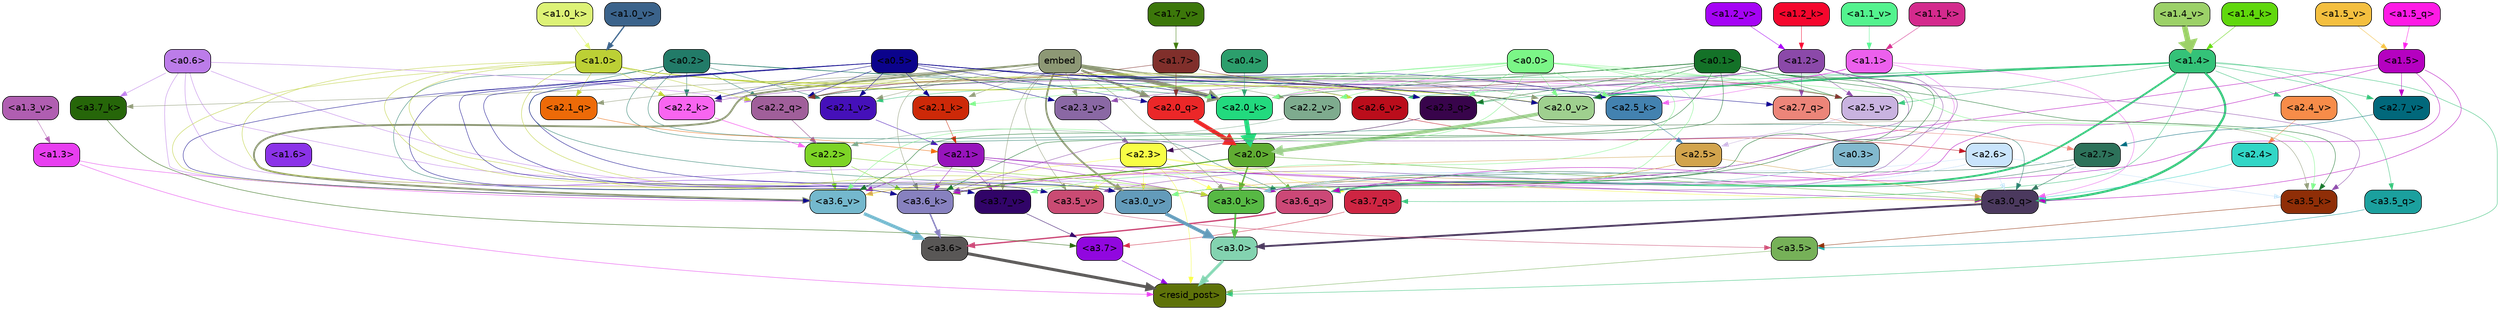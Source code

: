 strict digraph "" {
	graph [bgcolor=transparent,
		layout=dot,
		overlap=false,
		splines=true
	];
	"<a3.7>"	[color=black,
		fillcolor="#9107df",
		fontname=Helvetica,
		shape=box,
		style="filled, rounded"];
	"<resid_post>"	[color=black,
		fillcolor="#5e7209",
		fontname=Helvetica,
		shape=box,
		style="filled, rounded"];
	"<a3.7>" -> "<resid_post>"	[color="#9107df",
		penwidth=0.6239100098609924];
	"<a3.6>"	[color=black,
		fillcolor="#595756",
		fontname=Helvetica,
		shape=box,
		style="filled, rounded"];
	"<a3.6>" -> "<resid_post>"	[color="#595756",
		penwidth=4.569062113761902];
	"<a3.5>"	[color=black,
		fillcolor="#76b158",
		fontname=Helvetica,
		shape=box,
		style="filled, rounded"];
	"<a3.5>" -> "<resid_post>"	[color="#76b158",
		penwidth=0.6];
	"<a3.0>"	[color=black,
		fillcolor="#83d3b0",
		fontname=Helvetica,
		shape=box,
		style="filled, rounded"];
	"<a3.0>" -> "<resid_post>"	[color="#83d3b0",
		penwidth=4.283544182777405];
	"<a2.3>"	[color=black,
		fillcolor="#f8fe45",
		fontname=Helvetica,
		shape=box,
		style="filled, rounded"];
	"<a2.3>" -> "<resid_post>"	[color="#f8fe45",
		penwidth=0.6];
	"<a3.7_q>"	[color=black,
		fillcolor="#ce2542",
		fontname=Helvetica,
		shape=box,
		style="filled, rounded"];
	"<a2.3>" -> "<a3.7_q>"	[color="#f8fe45",
		penwidth=0.6];
	"<a3.6_q>"	[color=black,
		fillcolor="#cc4877",
		fontname=Helvetica,
		shape=box,
		style="filled, rounded"];
	"<a2.3>" -> "<a3.6_q>"	[color="#f8fe45",
		penwidth=0.6];
	"<a3.0_q>"	[color=black,
		fillcolor="#4b395e",
		fontname=Helvetica,
		shape=box,
		style="filled, rounded"];
	"<a2.3>" -> "<a3.0_q>"	[color="#f8fe45",
		penwidth=0.6];
	"<a3.0_k>"	[color=black,
		fillcolor="#57b944",
		fontname=Helvetica,
		shape=box,
		style="filled, rounded"];
	"<a2.3>" -> "<a3.0_k>"	[color="#f8fe45",
		penwidth=0.6];
	"<a3.6_v>"	[color=black,
		fillcolor="#74b8cd",
		fontname=Helvetica,
		shape=box,
		style="filled, rounded"];
	"<a2.3>" -> "<a3.6_v>"	[color="#f8fe45",
		penwidth=0.6];
	"<a3.5_v>"	[color=black,
		fillcolor="#ca4b73",
		fontname=Helvetica,
		shape=box,
		style="filled, rounded"];
	"<a2.3>" -> "<a3.5_v>"	[color="#f8fe45",
		penwidth=0.6];
	"<a3.0_v>"	[color=black,
		fillcolor="#639bba",
		fontname=Helvetica,
		shape=box,
		style="filled, rounded"];
	"<a2.3>" -> "<a3.0_v>"	[color="#f8fe45",
		penwidth=0.6];
	"<a1.4>"	[color=black,
		fillcolor="#34c278",
		fontname=Helvetica,
		shape=box,
		style="filled, rounded"];
	"<a1.4>" -> "<resid_post>"	[color="#34c278",
		penwidth=0.6];
	"<a1.4>" -> "<a3.7_q>"	[color="#34c278",
		penwidth=0.6];
	"<a1.4>" -> "<a3.6_q>"	[color="#34c278",
		penwidth=2.7934007048606873];
	"<a3.5_q>"	[color=black,
		fillcolor="#1ba09e",
		fontname=Helvetica,
		shape=box,
		style="filled, rounded"];
	"<a1.4>" -> "<a3.5_q>"	[color="#34c278",
		penwidth=0.6];
	"<a1.4>" -> "<a3.0_q>"	[color="#34c278",
		penwidth=3.340754985809326];
	"<a2.3_q>"	[color=black,
		fillcolor="#38044b",
		fontname=Helvetica,
		shape=box,
		style="filled, rounded"];
	"<a1.4>" -> "<a2.3_q>"	[color="#34c278",
		penwidth=0.6];
	"<a2.7_v>"	[color=black,
		fillcolor="#01687b",
		fontname=Helvetica,
		shape=box,
		style="filled, rounded"];
	"<a1.4>" -> "<a2.7_v>"	[color="#34c278",
		penwidth=0.6];
	"<a2.6_v>"	[color=black,
		fillcolor="#bb0d1b",
		fontname=Helvetica,
		shape=box,
		style="filled, rounded"];
	"<a1.4>" -> "<a2.6_v>"	[color="#34c278",
		penwidth=0.6];
	"<a2.5_v>"	[color=black,
		fillcolor="#c9b3e0",
		fontname=Helvetica,
		shape=box,
		style="filled, rounded"];
	"<a1.4>" -> "<a2.5_v>"	[color="#34c278",
		penwidth=0.6];
	"<a2.4_v>"	[color=black,
		fillcolor="#f78c49",
		fontname=Helvetica,
		shape=box,
		style="filled, rounded"];
	"<a1.4>" -> "<a2.4_v>"	[color="#34c278",
		penwidth=0.6];
	"<a2.1_v>"	[color=black,
		fillcolor="#4510b9",
		fontname=Helvetica,
		shape=box,
		style="filled, rounded"];
	"<a1.4>" -> "<a2.1_v>"	[color="#34c278",
		penwidth=0.6];
	"<a2.0_v>"	[color=black,
		fillcolor="#9fd08f",
		fontname=Helvetica,
		shape=box,
		style="filled, rounded"];
	"<a1.4>" -> "<a2.0_v>"	[color="#34c278",
		penwidth=2.268759250640869];
	"<a1.3>"	[color=black,
		fillcolor="#e83ef0",
		fontname=Helvetica,
		shape=box,
		style="filled, rounded"];
	"<a1.3>" -> "<resid_post>"	[color="#e83ef0",
		penwidth=0.6];
	"<a1.3>" -> "<a3.6_v>"	[color="#e83ef0",
		penwidth=0.6];
	"<a3.7_q>" -> "<a3.7>"	[color="#ce2542",
		penwidth=0.6];
	"<a3.6_q>" -> "<a3.6>"	[color="#cc4877",
		penwidth=2.0347584784030914];
	"<a3.5_q>" -> "<a3.5>"	[color="#1ba09e",
		penwidth=0.6];
	"<a3.0_q>" -> "<a3.0>"	[color="#4b395e",
		penwidth=2.8635367155075073];
	"<a3.7_k>"	[color=black,
		fillcolor="#266609",
		fontname=Helvetica,
		shape=box,
		style="filled, rounded"];
	"<a3.7_k>" -> "<a3.7>"	[color="#266609",
		penwidth=0.6];
	"<a3.6_k>"	[color=black,
		fillcolor="#8781bf",
		fontname=Helvetica,
		shape=box,
		style="filled, rounded"];
	"<a3.6_k>" -> "<a3.6>"	[color="#8781bf",
		penwidth=2.1760786175727844];
	"<a3.5_k>"	[color=black,
		fillcolor="#8f2e07",
		fontname=Helvetica,
		shape=box,
		style="filled, rounded"];
	"<a3.5_k>" -> "<a3.5>"	[color="#8f2e07",
		penwidth=0.6];
	"<a3.0_k>" -> "<a3.0>"	[color="#57b944",
		penwidth=2.632905662059784];
	"<a3.7_v>"	[color=black,
		fillcolor="#310468",
		fontname=Helvetica,
		shape=box,
		style="filled, rounded"];
	"<a3.7_v>" -> "<a3.7>"	[color="#310468",
		penwidth=0.6];
	"<a3.6_v>" -> "<a3.6>"	[color="#74b8cd",
		penwidth=4.981305837631226];
	"<a3.5_v>" -> "<a3.5>"	[color="#ca4b73",
		penwidth=0.6];
	"<a3.0_v>" -> "<a3.0>"	[color="#639bba",
		penwidth=5.168330669403076];
	"<a2.7>"	[color=black,
		fillcolor="#2d725a",
		fontname=Helvetica,
		shape=box,
		style="filled, rounded"];
	"<a2.7>" -> "<a3.6_q>"	[color="#2d725a",
		penwidth=0.6];
	"<a2.7>" -> "<a3.0_q>"	[color="#2d725a",
		penwidth=0.6];
	"<a2.7>" -> "<a3.0_k>"	[color="#2d725a",
		penwidth=0.6];
	"<a2.6>"	[color=black,
		fillcolor="#c9e4fc",
		fontname=Helvetica,
		shape=box,
		style="filled, rounded"];
	"<a2.6>" -> "<a3.6_q>"	[color="#c9e4fc",
		penwidth=0.6];
	"<a2.6>" -> "<a3.0_q>"	[color="#c9e4fc",
		penwidth=0.6];
	"<a2.6>" -> "<a3.6_k>"	[color="#c9e4fc",
		penwidth=0.6];
	"<a2.6>" -> "<a3.5_k>"	[color="#c9e4fc",
		penwidth=0.6];
	"<a2.6>" -> "<a3.0_k>"	[color="#c9e4fc",
		penwidth=0.6];
	"<a2.1>"	[color=black,
		fillcolor="#9714bc",
		fontname=Helvetica,
		shape=box,
		style="filled, rounded"];
	"<a2.1>" -> "<a3.6_q>"	[color="#9714bc",
		penwidth=0.6];
	"<a2.1>" -> "<a3.0_q>"	[color="#9714bc",
		penwidth=0.6];
	"<a2.1>" -> "<a3.6_k>"	[color="#9714bc",
		penwidth=0.6];
	"<a2.1>" -> "<a3.0_k>"	[color="#9714bc",
		penwidth=0.6];
	"<a2.1>" -> "<a3.7_v>"	[color="#9714bc",
		penwidth=0.6];
	"<a2.1>" -> "<a3.6_v>"	[color="#9714bc",
		penwidth=0.6];
	"<a2.0>"	[color=black,
		fillcolor="#60ac32",
		fontname=Helvetica,
		shape=box,
		style="filled, rounded"];
	"<a2.0>" -> "<a3.6_q>"	[color="#60ac32",
		penwidth=0.6];
	"<a2.0>" -> "<a3.0_q>"	[color="#60ac32",
		penwidth=0.6];
	"<a2.0>" -> "<a3.6_k>"	[color="#60ac32",
		penwidth=1.6382827460765839];
	"<a2.0>" -> "<a3.0_k>"	[color="#60ac32",
		penwidth=2.161143198609352];
	"<a1.5>"	[color=black,
		fillcolor="#b501c0",
		fontname=Helvetica,
		shape=box,
		style="filled, rounded"];
	"<a1.5>" -> "<a3.6_q>"	[color="#b501c0",
		penwidth=0.6];
	"<a1.5>" -> "<a3.0_q>"	[color="#b501c0",
		penwidth=0.6];
	"<a1.5>" -> "<a3.6_k>"	[color="#b501c0",
		penwidth=0.6];
	"<a1.5>" -> "<a3.0_k>"	[color="#b501c0",
		penwidth=0.6];
	"<a1.5>" -> "<a2.7_v>"	[color="#b501c0",
		penwidth=0.6];
	"<a0.2>"	[color=black,
		fillcolor="#227b68",
		fontname=Helvetica,
		shape=box,
		style="filled, rounded"];
	"<a0.2>" -> "<a3.6_q>"	[color="#227b68",
		penwidth=0.6];
	"<a0.2>" -> "<a3.0_q>"	[color="#227b68",
		penwidth=0.6];
	"<a0.2>" -> "<a3.6_k>"	[color="#227b68",
		penwidth=0.6];
	"<a0.2>" -> "<a3.0_k>"	[color="#227b68",
		penwidth=0.6];
	"<a2.2_q>"	[color=black,
		fillcolor="#a05f9a",
		fontname=Helvetica,
		shape=box,
		style="filled, rounded"];
	"<a0.2>" -> "<a2.2_q>"	[color="#227b68",
		penwidth=0.6];
	"<a2.2_k>"	[color=black,
		fillcolor="#f865f0",
		fontname=Helvetica,
		shape=box,
		style="filled, rounded"];
	"<a0.2>" -> "<a2.2_k>"	[color="#227b68",
		penwidth=0.6];
	"<a2.0_k>"	[color=black,
		fillcolor="#22da7e",
		fontname=Helvetica,
		shape=box,
		style="filled, rounded"];
	"<a0.2>" -> "<a2.0_k>"	[color="#227b68",
		penwidth=0.6];
	"<a0.2>" -> "<a2.1_v>"	[color="#227b68",
		penwidth=0.6];
	"<a0.2>" -> "<a2.0_v>"	[color="#227b68",
		penwidth=0.6];
	"<a2.5>"	[color=black,
		fillcolor="#d2a44d",
		fontname=Helvetica,
		shape=box,
		style="filled, rounded"];
	"<a2.5>" -> "<a3.0_q>"	[color="#d2a44d",
		penwidth=0.6];
	"<a2.5>" -> "<a3.0_k>"	[color="#d2a44d",
		penwidth=0.6];
	"<a2.5>" -> "<a3.6_v>"	[color="#d2a44d",
		penwidth=0.6];
	"<a2.5>" -> "<a3.0_v>"	[color="#d2a44d",
		penwidth=0.6];
	"<a2.4>"	[color=black,
		fillcolor="#32d6c6",
		fontname=Helvetica,
		shape=box,
		style="filled, rounded"];
	"<a2.4>" -> "<a3.0_q>"	[color="#32d6c6",
		penwidth=0.6];
	"<a1.1>"	[color=black,
		fillcolor="#ec60ed",
		fontname=Helvetica,
		shape=box,
		style="filled, rounded"];
	"<a1.1>" -> "<a3.0_q>"	[color="#ec60ed",
		penwidth=0.6];
	"<a1.1>" -> "<a3.0_k>"	[color="#ec60ed",
		penwidth=0.6];
	"<a2.5_k>"	[color=black,
		fillcolor="#4382b0",
		fontname=Helvetica,
		shape=box,
		style="filled, rounded"];
	"<a1.1>" -> "<a2.5_k>"	[color="#ec60ed",
		penwidth=0.6];
	"<a1.1>" -> "<a2.0_k>"	[color="#ec60ed",
		penwidth=0.6];
	"<a1.1>" -> "<a2.0_v>"	[color="#ec60ed",
		penwidth=0.6];
	"<a0.6>"	[color=black,
		fillcolor="#bc7ce9",
		fontname=Helvetica,
		shape=box,
		style="filled, rounded"];
	"<a0.6>" -> "<a3.7_k>"	[color="#bc7ce9",
		penwidth=0.6];
	"<a0.6>" -> "<a3.6_k>"	[color="#bc7ce9",
		penwidth=0.6];
	"<a0.6>" -> "<a3.0_k>"	[color="#bc7ce9",
		penwidth=0.6];
	"<a0.6>" -> "<a3.6_v>"	[color="#bc7ce9",
		penwidth=0.6];
	"<a0.6>" -> "<a3.0_v>"	[color="#bc7ce9",
		penwidth=0.6];
	"<a0.6>" -> "<a2.2_q>"	[color="#bc7ce9",
		penwidth=0.6];
	embed	[color=black,
		fillcolor="#8d9875",
		fontname=Helvetica,
		shape=box,
		style="filled, rounded"];
	embed -> "<a3.7_k>"	[color="#8d9875",
		penwidth=0.6];
	embed -> "<a3.6_k>"	[color="#8d9875",
		penwidth=0.6];
	embed -> "<a3.5_k>"	[color="#8d9875",
		penwidth=0.6];
	embed -> "<a3.0_k>"	[color="#8d9875",
		penwidth=0.6];
	embed -> "<a3.7_v>"	[color="#8d9875",
		penwidth=0.6];
	embed -> "<a3.6_v>"	[color="#8d9875",
		penwidth=2.7825746536254883];
	embed -> "<a3.5_v>"	[color="#8d9875",
		penwidth=0.6];
	embed -> "<a3.0_v>"	[color="#8d9875",
		penwidth=2.6950180530548096];
	embed -> "<a2.3_q>"	[color="#8d9875",
		penwidth=0.6];
	embed -> "<a2.2_q>"	[color="#8d9875",
		penwidth=0.6];
	"<a2.1_q>"	[color=black,
		fillcolor="#ed6a08",
		fontname=Helvetica,
		shape=box,
		style="filled, rounded"];
	embed -> "<a2.1_q>"	[color="#8d9875",
		penwidth=0.6];
	"<a2.0_q>"	[color=black,
		fillcolor="#eb2728",
		fontname=Helvetica,
		shape=box,
		style="filled, rounded"];
	embed -> "<a2.0_q>"	[color="#8d9875",
		penwidth=3.305941343307495];
	embed -> "<a2.5_k>"	[color="#8d9875",
		penwidth=0.6];
	embed -> "<a2.2_k>"	[color="#8d9875",
		penwidth=0.6698317527770996];
	"<a2.1_k>"	[color=black,
		fillcolor="#cd2908",
		fontname=Helvetica,
		shape=box,
		style="filled, rounded"];
	embed -> "<a2.1_k>"	[color="#8d9875",
		penwidth=0.6];
	embed -> "<a2.0_k>"	[color="#8d9875",
		penwidth=6.12570995092392];
	embed -> "<a2.6_v>"	[color="#8d9875",
		penwidth=0.6];
	embed -> "<a2.5_v>"	[color="#8d9875",
		penwidth=0.6];
	"<a2.3_v>"	[color=black,
		fillcolor="#8a68a4",
		fontname=Helvetica,
		shape=box,
		style="filled, rounded"];
	embed -> "<a2.3_v>"	[color="#8d9875",
		penwidth=0.6];
	"<a2.2_v>"	[color=black,
		fillcolor="#7eab8e",
		fontname=Helvetica,
		shape=box,
		style="filled, rounded"];
	embed -> "<a2.2_v>"	[color="#8d9875",
		penwidth=0.6];
	embed -> "<a2.1_v>"	[color="#8d9875",
		penwidth=0.6];
	embed -> "<a2.0_v>"	[color="#8d9875",
		penwidth=0.6];
	"<a2.2>"	[color=black,
		fillcolor="#7dd426",
		fontname=Helvetica,
		shape=box,
		style="filled, rounded"];
	"<a2.2>" -> "<a3.6_k>"	[color="#7dd426",
		penwidth=0.6];
	"<a2.2>" -> "<a3.0_k>"	[color="#7dd426",
		penwidth=0.6];
	"<a2.2>" -> "<a3.6_v>"	[color="#7dd426",
		penwidth=0.6];
	"<a1.6>"	[color=black,
		fillcolor="#8b33e8",
		fontname=Helvetica,
		shape=box,
		style="filled, rounded"];
	"<a1.6>" -> "<a3.6_k>"	[color="#8b33e8",
		penwidth=0.6];
	"<a1.2>"	[color=black,
		fillcolor="#8b49a9",
		fontname=Helvetica,
		shape=box,
		style="filled, rounded"];
	"<a1.2>" -> "<a3.6_k>"	[color="#8b49a9",
		penwidth=0.6];
	"<a1.2>" -> "<a3.5_k>"	[color="#8b49a9",
		penwidth=0.6];
	"<a1.2>" -> "<a3.0_k>"	[color="#8b49a9",
		penwidth=0.6];
	"<a1.2>" -> "<a3.5_v>"	[color="#8b49a9",
		penwidth=0.6];
	"<a2.7_q>"	[color=black,
		fillcolor="#ec8579",
		fontname=Helvetica,
		shape=box,
		style="filled, rounded"];
	"<a1.2>" -> "<a2.7_q>"	[color="#8b49a9",
		penwidth=0.6];
	"<a1.2>" -> "<a2.2_q>"	[color="#8b49a9",
		penwidth=0.6];
	"<a1.2>" -> "<a2.2_k>"	[color="#8b49a9",
		penwidth=0.6];
	"<a1.2>" -> "<a2.5_v>"	[color="#8b49a9",
		penwidth=0.6];
	"<a1.2>" -> "<a2.3_v>"	[color="#8b49a9",
		penwidth=0.6];
	"<a1.2>" -> "<a2.0_v>"	[color="#8b49a9",
		penwidth=0.6];
	"<a1.0>"	[color=black,
		fillcolor="#bcd035",
		fontname=Helvetica,
		shape=box,
		style="filled, rounded"];
	"<a1.0>" -> "<a3.6_k>"	[color="#bcd035",
		penwidth=0.6];
	"<a1.0>" -> "<a3.0_k>"	[color="#bcd035",
		penwidth=0.6];
	"<a1.0>" -> "<a3.6_v>"	[color="#bcd035",
		penwidth=0.6];
	"<a1.0>" -> "<a3.5_v>"	[color="#bcd035",
		penwidth=0.6];
	"<a1.0>" -> "<a3.0_v>"	[color="#bcd035",
		penwidth=0.6];
	"<a1.0>" -> "<a2.3_q>"	[color="#bcd035",
		penwidth=0.6];
	"<a1.0>" -> "<a2.2_q>"	[color="#bcd035",
		penwidth=0.6];
	"<a1.0>" -> "<a2.1_q>"	[color="#bcd035",
		penwidth=0.6];
	"<a1.0>" -> "<a2.2_k>"	[color="#bcd035",
		penwidth=0.6];
	"<a1.0>" -> "<a2.0_k>"	[color="#bcd035",
		penwidth=0.6];
	"<a1.0>" -> "<a2.6_v>"	[color="#bcd035",
		penwidth=0.6];
	"<a1.0>" -> "<a2.0_v>"	[color="#bcd035",
		penwidth=1.2213096618652344];
	"<a0.5>"	[color=black,
		fillcolor="#0b038c",
		fontname=Helvetica,
		shape=box,
		style="filled, rounded"];
	"<a0.5>" -> "<a3.6_k>"	[color="#0b038c",
		penwidth=0.6];
	"<a0.5>" -> "<a3.7_v>"	[color="#0b038c",
		penwidth=0.6];
	"<a0.5>" -> "<a3.6_v>"	[color="#0b038c",
		penwidth=0.6];
	"<a0.5>" -> "<a3.5_v>"	[color="#0b038c",
		penwidth=0.6];
	"<a0.5>" -> "<a3.0_v>"	[color="#0b038c",
		penwidth=0.6];
	"<a0.5>" -> "<a2.7_q>"	[color="#0b038c",
		penwidth=0.6];
	"<a0.5>" -> "<a2.3_q>"	[color="#0b038c",
		penwidth=0.6];
	"<a0.5>" -> "<a2.2_q>"	[color="#0b038c",
		penwidth=0.6];
	"<a0.5>" -> "<a2.0_q>"	[color="#0b038c",
		penwidth=0.6];
	"<a0.5>" -> "<a2.5_k>"	[color="#0b038c",
		penwidth=0.6];
	"<a0.5>" -> "<a2.2_k>"	[color="#0b038c",
		penwidth=0.6];
	"<a0.5>" -> "<a2.1_k>"	[color="#0b038c",
		penwidth=0.6];
	"<a0.5>" -> "<a2.0_k>"	[color="#0b038c",
		penwidth=0.6900839805603027];
	"<a0.5>" -> "<a2.3_v>"	[color="#0b038c",
		penwidth=0.6];
	"<a0.5>" -> "<a2.1_v>"	[color="#0b038c",
		penwidth=0.6];
	"<a0.5>" -> "<a2.0_v>"	[color="#0b038c",
		penwidth=0.6];
	"<a0.1>"	[color=black,
		fillcolor="#147228",
		fontname=Helvetica,
		shape=box,
		style="filled, rounded"];
	"<a0.1>" -> "<a3.6_k>"	[color="#147228",
		penwidth=0.6];
	"<a0.1>" -> "<a3.5_k>"	[color="#147228",
		penwidth=0.6];
	"<a0.1>" -> "<a3.0_k>"	[color="#147228",
		penwidth=0.6];
	"<a0.1>" -> "<a3.6_v>"	[color="#147228",
		penwidth=0.6];
	"<a0.1>" -> "<a3.0_v>"	[color="#147228",
		penwidth=0.6];
	"<a0.1>" -> "<a2.3_q>"	[color="#147228",
		penwidth=0.6];
	"<a0.1>" -> "<a2.2_q>"	[color="#147228",
		penwidth=0.6];
	"<a0.1>" -> "<a2.0_k>"	[color="#147228",
		penwidth=0.6];
	"<a0.1>" -> "<a2.5_v>"	[color="#147228",
		penwidth=0.6];
	"<a0.1>" -> "<a2.0_v>"	[color="#147228",
		penwidth=0.6];
	"<a0.0>"	[color=black,
		fillcolor="#7bf687",
		fontname=Helvetica,
		shape=box,
		style="filled, rounded"];
	"<a0.0>" -> "<a3.5_k>"	[color="#7bf687",
		penwidth=0.6];
	"<a0.0>" -> "<a3.7_v>"	[color="#7bf687",
		penwidth=0.6];
	"<a0.0>" -> "<a3.6_v>"	[color="#7bf687",
		penwidth=0.6];
	"<a0.0>" -> "<a3.0_v>"	[color="#7bf687",
		penwidth=0.6];
	"<a0.0>" -> "<a2.3_q>"	[color="#7bf687",
		penwidth=0.6];
	"<a0.0>" -> "<a2.0_q>"	[color="#7bf687",
		penwidth=0.6];
	"<a0.0>" -> "<a2.5_k>"	[color="#7bf687",
		penwidth=0.6];
	"<a0.0>" -> "<a2.1_k>"	[color="#7bf687",
		penwidth=0.6];
	"<a0.0>" -> "<a2.0_k>"	[color="#7bf687",
		penwidth=0.6];
	"<a0.0>" -> "<a2.5_v>"	[color="#7bf687",
		penwidth=0.6];
	"<a0.0>" -> "<a2.2_v>"	[color="#7bf687",
		penwidth=0.6];
	"<a0.0>" -> "<a2.0_v>"	[color="#7bf687",
		penwidth=0.6];
	"<a0.3>"	[color=black,
		fillcolor="#82b9ce",
		fontname=Helvetica,
		shape=box,
		style="filled, rounded"];
	"<a0.3>" -> "<a3.0_k>"	[color="#82b9ce",
		penwidth=0.6];
	"<a2.7_q>" -> "<a2.7>"	[color="#ec8579",
		penwidth=0.6];
	"<a2.3_q>" -> "<a2.3>"	[color="#38044b",
		penwidth=0.6];
	"<a2.2_q>" -> "<a2.2>"	[color="#a05f9a",
		penwidth=0.7553567886352539];
	"<a2.1_q>" -> "<a2.1>"	[color="#ed6a08",
		penwidth=0.6];
	"<a2.0_q>" -> "<a2.0>"	[color="#eb2728",
		penwidth=6.256794691085815];
	"<a2.5_k>" -> "<a2.5>"	[color="#4382b0",
		penwidth=0.6];
	"<a2.2_k>" -> "<a2.2>"	[color="#f865f0",
		penwidth=0.8854708671569824];
	"<a2.1_k>" -> "<a2.1>"	[color="#cd2908",
		penwidth=0.6];
	"<a2.0_k>" -> "<a2.0>"	[color="#22da7e",
		penwidth=7.231504917144775];
	"<a2.7_v>" -> "<a2.7>"	[color="#01687b",
		penwidth=0.6];
	"<a2.6_v>" -> "<a2.6>"	[color="#bb0d1b",
		penwidth=0.6];
	"<a2.5_v>" -> "<a2.5>"	[color="#c9b3e0",
		penwidth=0.6];
	"<a2.4_v>" -> "<a2.4>"	[color="#f78c49",
		penwidth=0.6];
	"<a2.3_v>" -> "<a2.3>"	[color="#8a68a4",
		penwidth=0.6];
	"<a2.2_v>" -> "<a2.2>"	[color="#7eab8e",
		penwidth=0.6];
	"<a2.1_v>" -> "<a2.1>"	[color="#4510b9",
		penwidth=0.6];
	"<a2.0_v>" -> "<a2.0>"	[color="#9fd08f",
		penwidth=5.231471925973892];
	"<a1.7>"	[color=black,
		fillcolor="#802f2b",
		fontname=Helvetica,
		shape=box,
		style="filled, rounded"];
	"<a1.7>" -> "<a2.2_q>"	[color="#802f2b",
		penwidth=0.6];
	"<a1.7>" -> "<a2.0_q>"	[color="#802f2b",
		penwidth=0.6];
	"<a1.7>" -> "<a2.5_v>"	[color="#802f2b",
		penwidth=0.6];
	"<a0.4>"	[color=black,
		fillcolor="#2c9e6c",
		fontname=Helvetica,
		shape=box,
		style="filled, rounded"];
	"<a0.4>" -> "<a2.0_k>"	[color="#2c9e6c",
		penwidth=0.6];
	"<a1.5_q>"	[color=black,
		fillcolor="#fe1ae5",
		fontname=Helvetica,
		shape=box,
		style="filled, rounded"];
	"<a1.5_q>" -> "<a1.5>"	[color="#fe1ae5",
		penwidth=0.6];
	"<a1.4_k>"	[color=black,
		fillcolor="#60d80c",
		fontname=Helvetica,
		shape=box,
		style="filled, rounded"];
	"<a1.4_k>" -> "<a1.4>"	[color="#60d80c",
		penwidth=0.6];
	"<a1.2_k>"	[color=black,
		fillcolor="#f5072d",
		fontname=Helvetica,
		shape=box,
		style="filled, rounded"];
	"<a1.2_k>" -> "<a1.2>"	[color="#f5072d",
		penwidth=0.6];
	"<a1.1_k>"	[color=black,
		fillcolor="#d42a8d",
		fontname=Helvetica,
		shape=box,
		style="filled, rounded"];
	"<a1.1_k>" -> "<a1.1>"	[color="#d42a8d",
		penwidth=0.6];
	"<a1.0_k>"	[color=black,
		fillcolor="#ddf276",
		fontname=Helvetica,
		shape=box,
		style="filled, rounded"];
	"<a1.0_k>" -> "<a1.0>"	[color="#ddf276",
		penwidth=0.6];
	"<a1.7_v>"	[color=black,
		fillcolor="#3c770a",
		fontname=Helvetica,
		shape=box,
		style="filled, rounded"];
	"<a1.7_v>" -> "<a1.7>"	[color="#3c770a",
		penwidth=0.6];
	"<a1.5_v>"	[color=black,
		fillcolor="#f4bf3f",
		fontname=Helvetica,
		shape=box,
		style="filled, rounded"];
	"<a1.5_v>" -> "<a1.5>"	[color="#f4bf3f",
		penwidth=0.6];
	"<a1.4_v>"	[color=black,
		fillcolor="#9cd168",
		fontname=Helvetica,
		shape=box,
		style="filled, rounded"];
	"<a1.4_v>" -> "<a1.4>"	[color="#9cd168",
		penwidth=8.36684274673462];
	"<a1.3_v>"	[color=black,
		fillcolor="#b05eb1",
		fontname=Helvetica,
		shape=box,
		style="filled, rounded"];
	"<a1.3_v>" -> "<a1.3>"	[color="#b05eb1",
		penwidth=0.6];
	"<a1.2_v>"	[color=black,
		fillcolor="#a503f5",
		fontname=Helvetica,
		shape=box,
		style="filled, rounded"];
	"<a1.2_v>" -> "<a1.2>"	[color="#a503f5",
		penwidth=0.6];
	"<a1.1_v>"	[color=black,
		fillcolor="#53f38e",
		fontname=Helvetica,
		shape=box,
		style="filled, rounded"];
	"<a1.1_v>" -> "<a1.1>"	[color="#53f38e",
		penwidth=0.6];
	"<a1.0_v>"	[color=black,
		fillcolor="#3b638b",
		fontname=Helvetica,
		shape=box,
		style="filled, rounded"];
	"<a1.0_v>" -> "<a1.0>"	[color="#3b638b",
		penwidth=1.9665732383728027];
}
